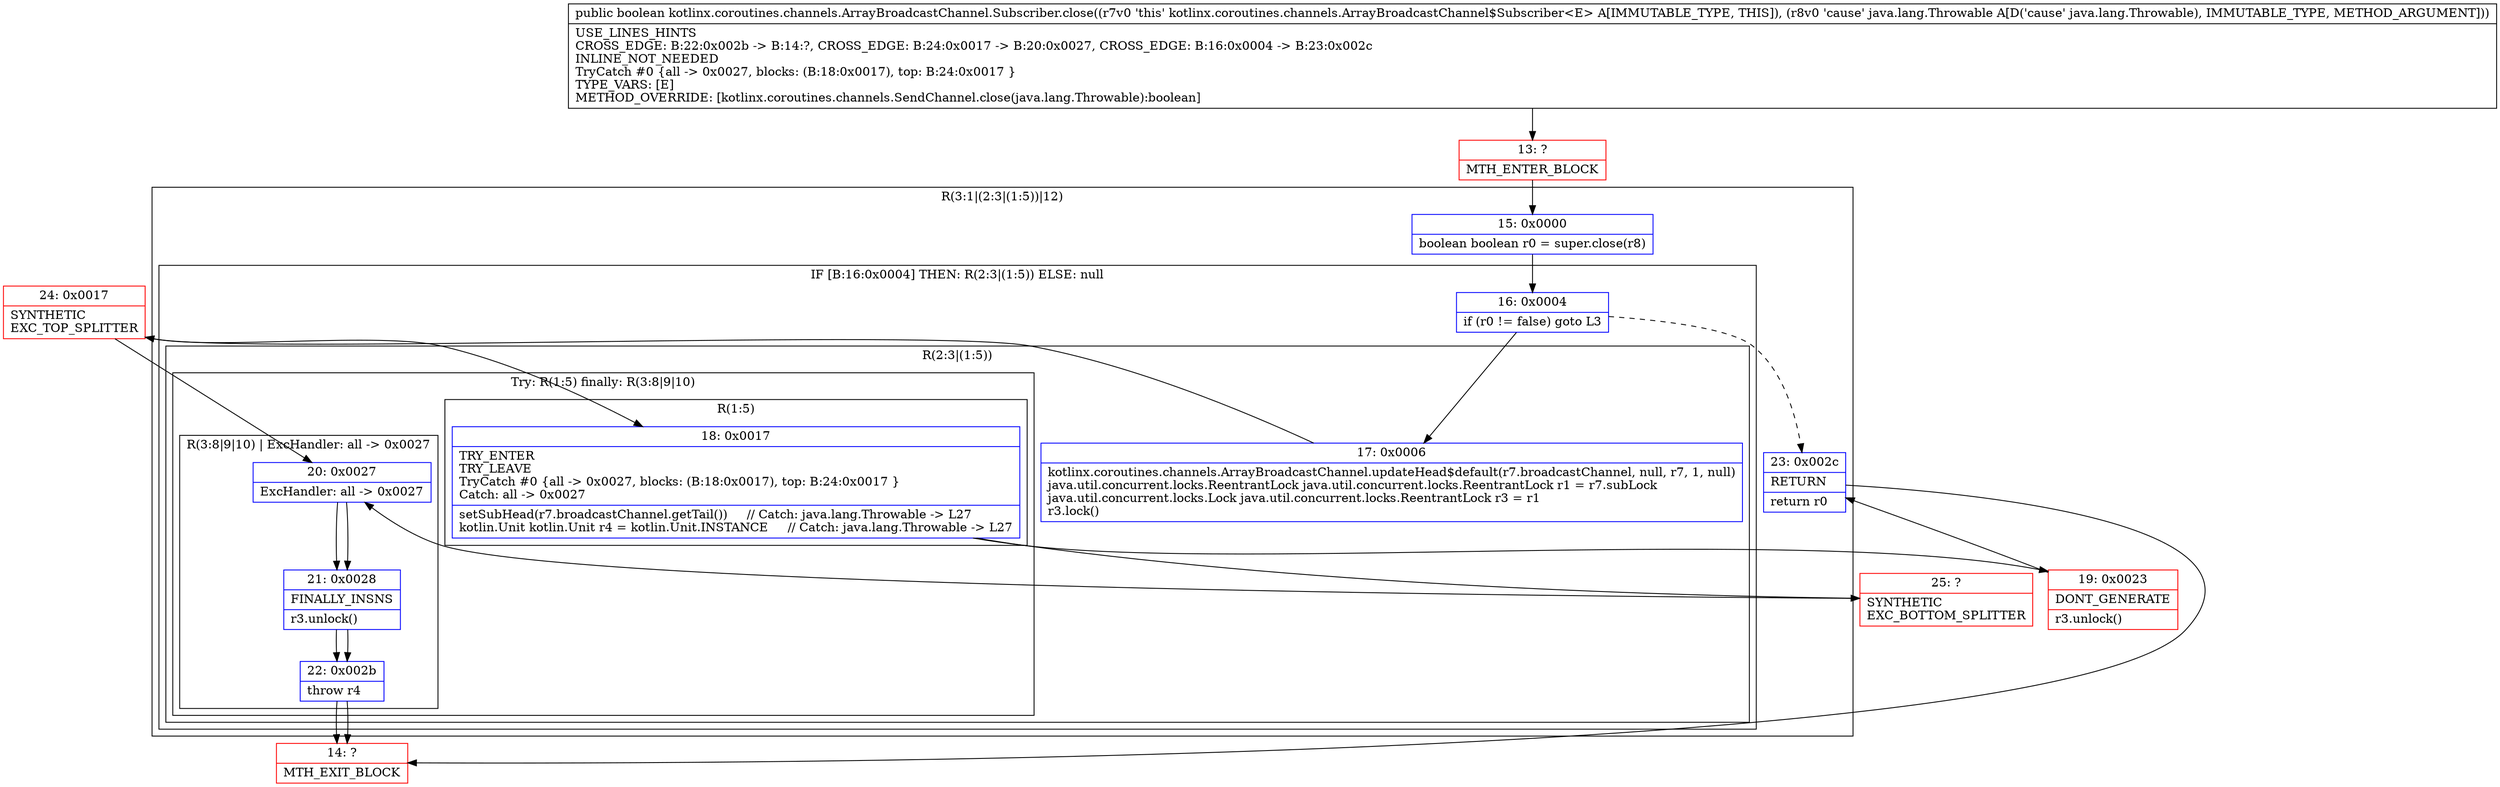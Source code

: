 digraph "CFG forkotlinx.coroutines.channels.ArrayBroadcastChannel.Subscriber.close(Ljava\/lang\/Throwable;)Z" {
subgraph cluster_Region_2104452020 {
label = "R(3:1|(2:3|(1:5))|12)";
node [shape=record,color=blue];
Node_15 [shape=record,label="{15\:\ 0x0000|boolean boolean r0 = super.close(r8)\l}"];
subgraph cluster_IfRegion_991454811 {
label = "IF [B:16:0x0004] THEN: R(2:3|(1:5)) ELSE: null";
node [shape=record,color=blue];
Node_16 [shape=record,label="{16\:\ 0x0004|if (r0 != false) goto L3\l}"];
subgraph cluster_Region_1775365620 {
label = "R(2:3|(1:5))";
node [shape=record,color=blue];
Node_17 [shape=record,label="{17\:\ 0x0006|kotlinx.coroutines.channels.ArrayBroadcastChannel.updateHead$default(r7.broadcastChannel, null, r7, 1, null)\ljava.util.concurrent.locks.ReentrantLock java.util.concurrent.locks.ReentrantLock r1 = r7.subLock\ljava.util.concurrent.locks.Lock java.util.concurrent.locks.ReentrantLock r3 = r1\lr3.lock()\l}"];
subgraph cluster_TryCatchRegion_27731140 {
label = "Try: R(1:5) finally: R(3:8|9|10)";
node [shape=record,color=blue];
subgraph cluster_Region_992292629 {
label = "R(1:5)";
node [shape=record,color=blue];
Node_18 [shape=record,label="{18\:\ 0x0017|TRY_ENTER\lTRY_LEAVE\lTryCatch #0 \{all \-\> 0x0027, blocks: (B:18:0x0017), top: B:24:0x0017 \}\lCatch: all \-\> 0x0027\l|setSubHead(r7.broadcastChannel.getTail())     \/\/ Catch: java.lang.Throwable \-\> L27\lkotlin.Unit kotlin.Unit r4 = kotlin.Unit.INSTANCE     \/\/ Catch: java.lang.Throwable \-\> L27\l}"];
}
subgraph cluster_Region_1037146584 {
label = "R(3:8|9|10) | ExcHandler: all \-\> 0x0027\l";
node [shape=record,color=blue];
Node_20 [shape=record,label="{20\:\ 0x0027|ExcHandler: all \-\> 0x0027\l}"];
Node_21 [shape=record,label="{21\:\ 0x0028|FINALLY_INSNS\l|r3.unlock()\l}"];
Node_22 [shape=record,label="{22\:\ 0x002b|throw r4\l}"];
}
}
}
}
Node_23 [shape=record,label="{23\:\ 0x002c|RETURN\l|return r0\l}"];
}
subgraph cluster_Region_1037146584 {
label = "R(3:8|9|10) | ExcHandler: all \-\> 0x0027\l";
node [shape=record,color=blue];
Node_20 [shape=record,label="{20\:\ 0x0027|ExcHandler: all \-\> 0x0027\l}"];
Node_21 [shape=record,label="{21\:\ 0x0028|FINALLY_INSNS\l|r3.unlock()\l}"];
Node_22 [shape=record,label="{22\:\ 0x002b|throw r4\l}"];
}
Node_13 [shape=record,color=red,label="{13\:\ ?|MTH_ENTER_BLOCK\l}"];
Node_24 [shape=record,color=red,label="{24\:\ 0x0017|SYNTHETIC\lEXC_TOP_SPLITTER\l}"];
Node_19 [shape=record,color=red,label="{19\:\ 0x0023|DONT_GENERATE\l|r3.unlock()\l}"];
Node_25 [shape=record,color=red,label="{25\:\ ?|SYNTHETIC\lEXC_BOTTOM_SPLITTER\l}"];
Node_14 [shape=record,color=red,label="{14\:\ ?|MTH_EXIT_BLOCK\l}"];
MethodNode[shape=record,label="{public boolean kotlinx.coroutines.channels.ArrayBroadcastChannel.Subscriber.close((r7v0 'this' kotlinx.coroutines.channels.ArrayBroadcastChannel$Subscriber\<E\> A[IMMUTABLE_TYPE, THIS]), (r8v0 'cause' java.lang.Throwable A[D('cause' java.lang.Throwable), IMMUTABLE_TYPE, METHOD_ARGUMENT]))  | USE_LINES_HINTS\lCROSS_EDGE: B:22:0x002b \-\> B:14:?, CROSS_EDGE: B:24:0x0017 \-\> B:20:0x0027, CROSS_EDGE: B:16:0x0004 \-\> B:23:0x002c\lINLINE_NOT_NEEDED\lTryCatch #0 \{all \-\> 0x0027, blocks: (B:18:0x0017), top: B:24:0x0017 \}\lTYPE_VARS: [E]\lMETHOD_OVERRIDE: [kotlinx.coroutines.channels.SendChannel.close(java.lang.Throwable):boolean]\l}"];
MethodNode -> Node_13;Node_15 -> Node_16;
Node_16 -> Node_17;
Node_16 -> Node_23[style=dashed];
Node_17 -> Node_24;
Node_18 -> Node_19;
Node_18 -> Node_25;
Node_20 -> Node_21;
Node_21 -> Node_22;
Node_22 -> Node_14;
Node_23 -> Node_14;
Node_20 -> Node_21;
Node_21 -> Node_22;
Node_22 -> Node_14;
Node_13 -> Node_15;
Node_24 -> Node_18;
Node_24 -> Node_20;
Node_19 -> Node_23;
Node_25 -> Node_20;
}

